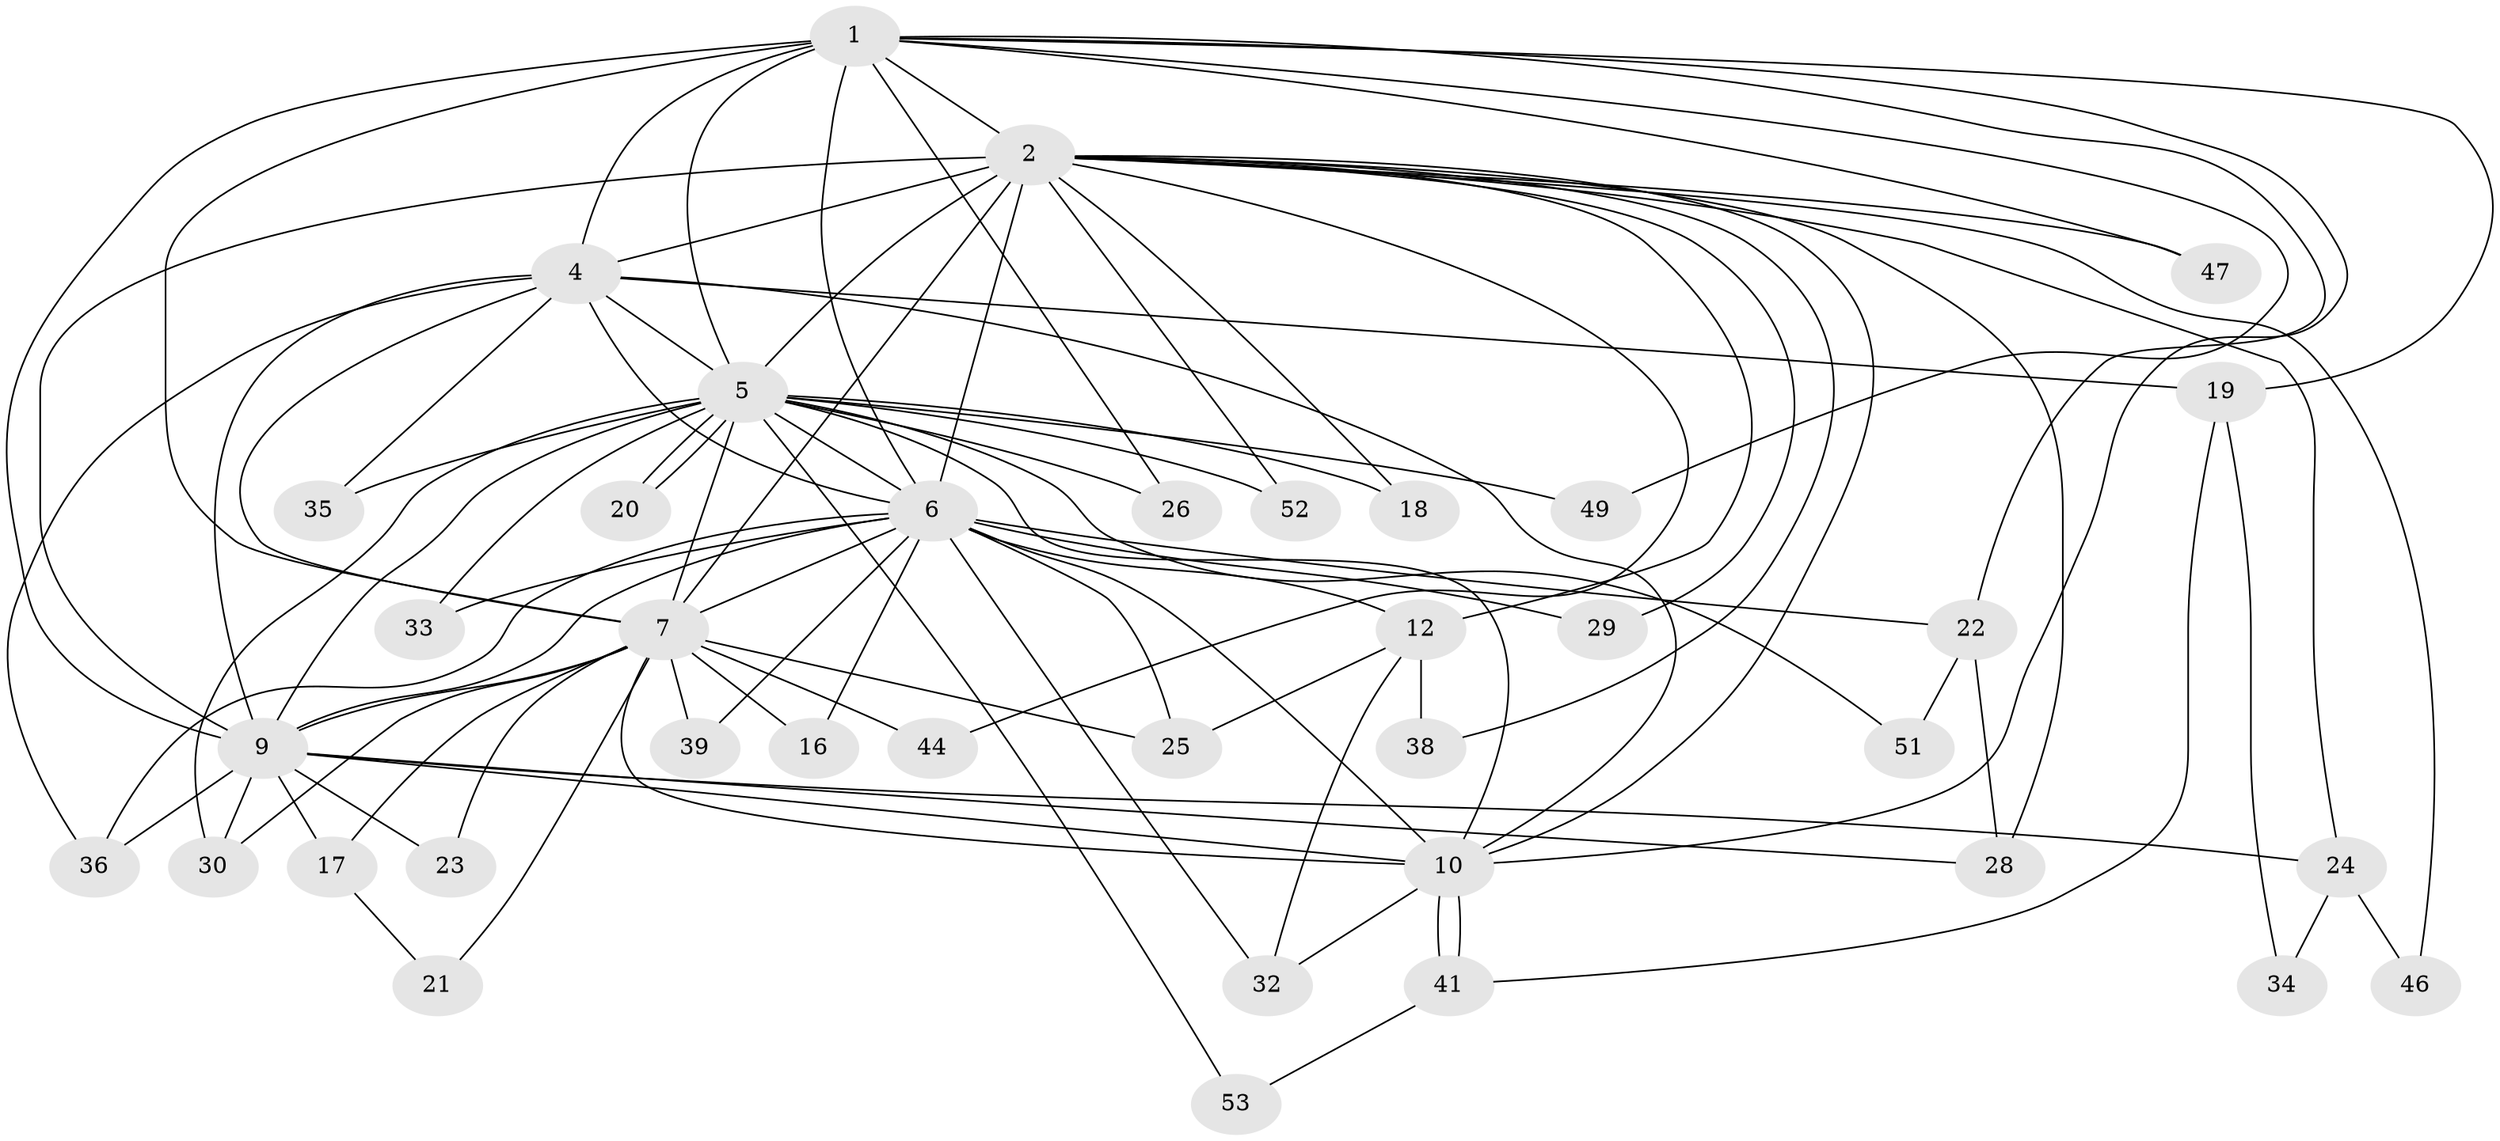 // Generated by graph-tools (version 1.1) at 2025/51/02/27/25 19:51:50]
// undirected, 38 vertices, 94 edges
graph export_dot {
graph [start="1"]
  node [color=gray90,style=filled];
  1 [super="+13"];
  2 [super="+3"];
  4 [super="+27"];
  5 [super="+11"];
  6 [super="+50"];
  7 [super="+8"];
  9 [super="+14"];
  10 [super="+31"];
  12 [super="+15"];
  16;
  17;
  18;
  19 [super="+48"];
  20;
  21;
  22;
  23;
  24;
  25 [super="+45"];
  26;
  28 [super="+37"];
  29;
  30 [super="+40"];
  32 [super="+42"];
  33;
  34;
  35;
  36 [super="+43"];
  38;
  39;
  41;
  44;
  46;
  47;
  49;
  51;
  52;
  53;
  1 -- 2 [weight=2];
  1 -- 4;
  1 -- 5;
  1 -- 6;
  1 -- 7 [weight=3];
  1 -- 9;
  1 -- 10;
  1 -- 19;
  1 -- 22;
  1 -- 26;
  1 -- 47;
  1 -- 49;
  2 -- 4 [weight=2];
  2 -- 5 [weight=2];
  2 -- 6 [weight=2];
  2 -- 7 [weight=4];
  2 -- 9 [weight=2];
  2 -- 10 [weight=2];
  2 -- 12 [weight=2];
  2 -- 18;
  2 -- 46;
  2 -- 47;
  2 -- 52;
  2 -- 38;
  2 -- 44;
  2 -- 24;
  2 -- 29;
  2 -- 28;
  4 -- 5;
  4 -- 6;
  4 -- 7 [weight=3];
  4 -- 9;
  4 -- 10;
  4 -- 19;
  4 -- 35;
  4 -- 36;
  5 -- 6;
  5 -- 7 [weight=3];
  5 -- 9;
  5 -- 10 [weight=2];
  5 -- 18;
  5 -- 20;
  5 -- 20;
  5 -- 26;
  5 -- 30;
  5 -- 33;
  5 -- 35;
  5 -- 49;
  5 -- 51;
  5 -- 52;
  5 -- 53;
  6 -- 7 [weight=2];
  6 -- 9;
  6 -- 10 [weight=2];
  6 -- 12;
  6 -- 16;
  6 -- 22;
  6 -- 25;
  6 -- 29;
  6 -- 32;
  6 -- 33;
  6 -- 39;
  6 -- 36;
  7 -- 9 [weight=3];
  7 -- 10 [weight=2];
  7 -- 16;
  7 -- 17;
  7 -- 21;
  7 -- 25;
  7 -- 39;
  7 -- 44;
  7 -- 23;
  7 -- 30;
  9 -- 10;
  9 -- 17;
  9 -- 23;
  9 -- 30;
  9 -- 36;
  9 -- 24;
  9 -- 28;
  10 -- 41;
  10 -- 41;
  10 -- 32;
  12 -- 32;
  12 -- 38;
  12 -- 25;
  17 -- 21;
  19 -- 34;
  19 -- 41;
  22 -- 28;
  22 -- 51;
  24 -- 34;
  24 -- 46;
  41 -- 53;
}

